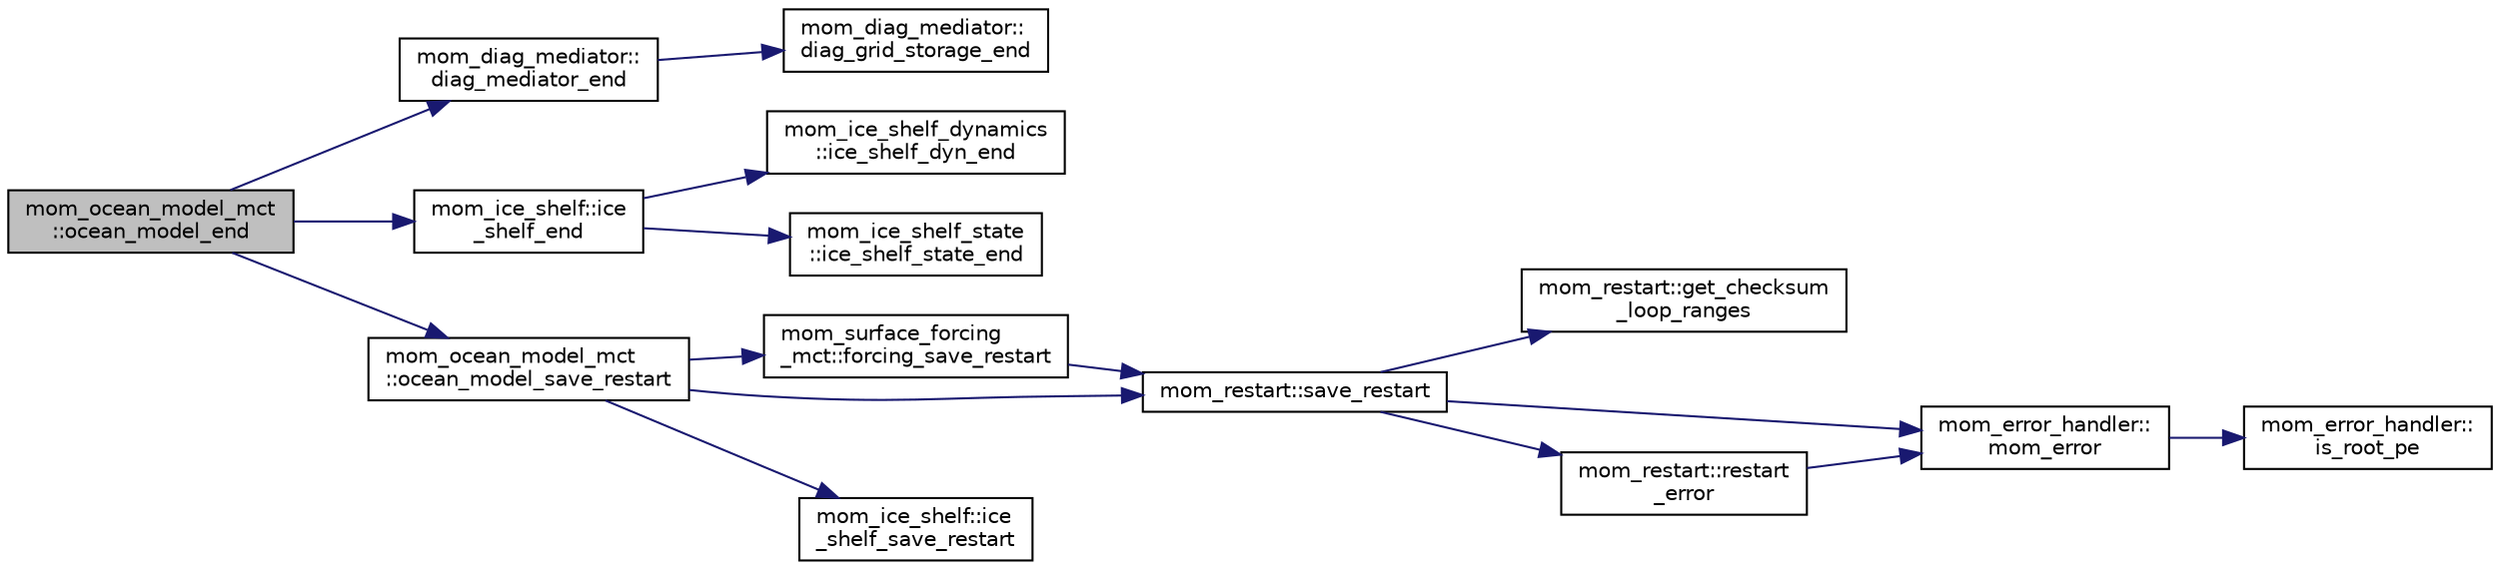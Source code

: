 digraph "mom_ocean_model_mct::ocean_model_end"
{
 // INTERACTIVE_SVG=YES
 // LATEX_PDF_SIZE
  edge [fontname="Helvetica",fontsize="10",labelfontname="Helvetica",labelfontsize="10"];
  node [fontname="Helvetica",fontsize="10",shape=record];
  rankdir="LR";
  Node1 [label="mom_ocean_model_mct\l::ocean_model_end",height=0.2,width=0.4,color="black", fillcolor="grey75", style="filled", fontcolor="black",tooltip="ocean_model_end terminates the model run, saving the ocean state in a restart and deallocating any da..."];
  Node1 -> Node2 [color="midnightblue",fontsize="10",style="solid",fontname="Helvetica"];
  Node2 [label="mom_diag_mediator::\ldiag_mediator_end",height=0.2,width=0.4,color="black", fillcolor="white", style="filled",URL="$namespacemom__diag__mediator.html#a780f8870b442c730208d66d1ff0b4ac0",tooltip=" "];
  Node2 -> Node3 [color="midnightblue",fontsize="10",style="solid",fontname="Helvetica"];
  Node3 [label="mom_diag_mediator::\ldiag_grid_storage_end",height=0.2,width=0.4,color="black", fillcolor="white", style="filled",URL="$namespacemom__diag__mediator.html#a4f82f684f05d581ea5b62a9c62a54af3",tooltip="Deallocates the fields in the remapping fields container."];
  Node1 -> Node4 [color="midnightblue",fontsize="10",style="solid",fontname="Helvetica"];
  Node4 [label="mom_ice_shelf::ice\l_shelf_end",height=0.2,width=0.4,color="black", fillcolor="white", style="filled",URL="$namespacemom__ice__shelf.html#a6d0412c7264e0480d5144d26995dd8d3",tooltip="Deallocates all memory associated with this module."];
  Node4 -> Node5 [color="midnightblue",fontsize="10",style="solid",fontname="Helvetica"];
  Node5 [label="mom_ice_shelf_dynamics\l::ice_shelf_dyn_end",height=0.2,width=0.4,color="black", fillcolor="white", style="filled",URL="$namespacemom__ice__shelf__dynamics.html#a78c690be8b27b627bc228f1aba28164d",tooltip="Deallocates all memory associated with the ice shelf dynamics module."];
  Node4 -> Node6 [color="midnightblue",fontsize="10",style="solid",fontname="Helvetica"];
  Node6 [label="mom_ice_shelf_state\l::ice_shelf_state_end",height=0.2,width=0.4,color="black", fillcolor="white", style="filled",URL="$namespacemom__ice__shelf__state.html#a8b1a83b8efb864a70ef9028b28dc1fcb",tooltip="Deallocates all memory associated with this module."];
  Node1 -> Node7 [color="midnightblue",fontsize="10",style="solid",fontname="Helvetica"];
  Node7 [label="mom_ocean_model_mct\l::ocean_model_save_restart",height=0.2,width=0.4,color="black", fillcolor="white", style="filled",URL="$namespacemom__ocean__model__mct.html#acf771d5306cc54b49fd8221a38415e07",tooltip="ocean_model_save_restart causes restart files associated with the ocean to be written out."];
  Node7 -> Node8 [color="midnightblue",fontsize="10",style="solid",fontname="Helvetica"];
  Node8 [label="mom_surface_forcing\l_mct::forcing_save_restart",height=0.2,width=0.4,color="black", fillcolor="white", style="filled",URL="$namespacemom__surface__forcing__mct.html#a9af7b8d6d5057b4b46597412b2a1e3fe",tooltip="Save any restart files associated with the surface forcing."];
  Node8 -> Node9 [color="midnightblue",fontsize="10",style="solid",fontname="Helvetica"];
  Node9 [label="mom_restart::save_restart",height=0.2,width=0.4,color="black", fillcolor="white", style="filled",URL="$namespacemom__restart.html#ab88b83af8a7dc731b70bc534325ba2b4",tooltip="save_restart saves all registered variables to restart files."];
  Node9 -> Node10 [color="midnightblue",fontsize="10",style="solid",fontname="Helvetica"];
  Node10 [label="mom_restart::get_checksum\l_loop_ranges",height=0.2,width=0.4,color="black", fillcolor="white", style="filled",URL="$namespacemom__restart.html#ac31159d0fec067a0a07ac1ac44a5ff8e",tooltip="Return bounds for computing checksums to store in restart files."];
  Node9 -> Node11 [color="midnightblue",fontsize="10",style="solid",fontname="Helvetica"];
  Node11 [label="mom_error_handler::\lmom_error",height=0.2,width=0.4,color="black", fillcolor="white", style="filled",URL="$namespacemom__error__handler.html#a460cfb79a06c29fc249952c2a3710d67",tooltip="This provides a convenient interface for writing an mpp_error message with run-time filter based on a..."];
  Node11 -> Node12 [color="midnightblue",fontsize="10",style="solid",fontname="Helvetica"];
  Node12 [label="mom_error_handler::\lis_root_pe",height=0.2,width=0.4,color="black", fillcolor="white", style="filled",URL="$namespacemom__error__handler.html#ad5f00a53059c72fe2332d1436c80ca71",tooltip="This returns .true. if the current PE is the root PE."];
  Node9 -> Node13 [color="midnightblue",fontsize="10",style="solid",fontname="Helvetica"];
  Node13 [label="mom_restart::restart\l_error",height=0.2,width=0.4,color="black", fillcolor="white", style="filled",URL="$namespacemom__restart.html#a4b143fb18dab7c0825e426fbf9532623",tooltip=" "];
  Node13 -> Node11 [color="midnightblue",fontsize="10",style="solid",fontname="Helvetica"];
  Node7 -> Node14 [color="midnightblue",fontsize="10",style="solid",fontname="Helvetica"];
  Node14 [label="mom_ice_shelf::ice\l_shelf_save_restart",height=0.2,width=0.4,color="black", fillcolor="white", style="filled",URL="$namespacemom__ice__shelf.html#a40ae01bbe3155191647f2150903dda69",tooltip="Save the ice shelf restart file."];
  Node7 -> Node9 [color="midnightblue",fontsize="10",style="solid",fontname="Helvetica"];
}
